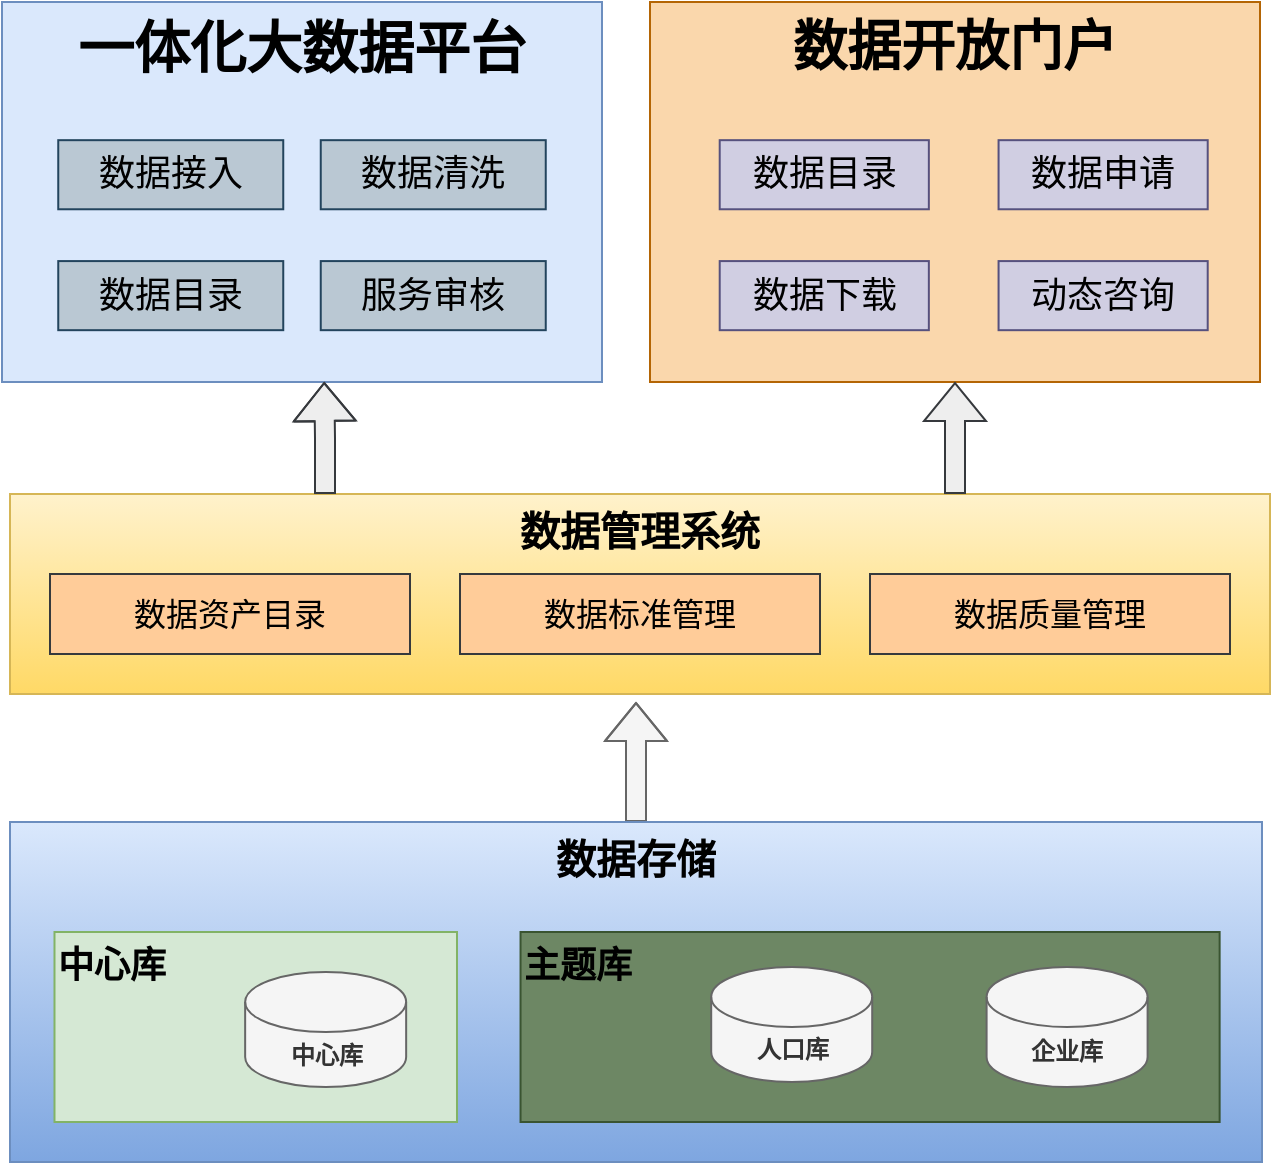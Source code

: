 <mxfile version="22.1.7" type="github">
  <diagram name="第 1 页" id="ZN5-VuV8sDICE7CKHE0F">
    <mxGraphModel dx="1434" dy="782" grid="1" gridSize="10" guides="1" tooltips="1" connect="1" arrows="1" fold="1" page="1" pageScale="1" pageWidth="827" pageHeight="1169" math="0" shadow="0">
      <root>
        <mxCell id="0" />
        <mxCell id="1" parent="0" />
        <mxCell id="QoUXqtfiqc7Qre5n5OzV-25" value="" style="group" vertex="1" connectable="0" parent="1">
          <mxGeometry x="421" y="80" width="305" height="190" as="geometry" />
        </mxCell>
        <mxCell id="QoUXqtfiqc7Qre5n5OzV-21" value="数据开放门户" style="rounded=0;whiteSpace=wrap;html=1;verticalAlign=top;fontSize=27;fontStyle=1;fillColor=#fad7ac;strokeColor=#b46504;" vertex="1" parent="QoUXqtfiqc7Qre5n5OzV-25">
          <mxGeometry width="305" height="190" as="geometry" />
        </mxCell>
        <mxCell id="QoUXqtfiqc7Qre5n5OzV-3" value="数据目录" style="rounded=0;whiteSpace=wrap;html=1;fillColor=#d0cee2;strokeColor=#56517e;fontStyle=0;fontSize=18;" vertex="1" parent="QoUXqtfiqc7Qre5n5OzV-25">
          <mxGeometry x="34.857" y="69.091" width="104.571" height="34.545" as="geometry" />
        </mxCell>
        <mxCell id="QoUXqtfiqc7Qre5n5OzV-4" value="数据申请" style="rounded=0;whiteSpace=wrap;html=1;fillColor=#d0cee2;strokeColor=#56517e;fontStyle=0;fontSize=18;" vertex="1" parent="QoUXqtfiqc7Qre5n5OzV-25">
          <mxGeometry x="174.286" y="69.091" width="104.571" height="34.545" as="geometry" />
        </mxCell>
        <mxCell id="QoUXqtfiqc7Qre5n5OzV-5" value="数据下载" style="rounded=0;whiteSpace=wrap;html=1;fillColor=#d0cee2;strokeColor=#56517e;fontStyle=0;fontSize=18;" vertex="1" parent="QoUXqtfiqc7Qre5n5OzV-25">
          <mxGeometry x="34.857" y="129.545" width="104.571" height="34.545" as="geometry" />
        </mxCell>
        <mxCell id="QoUXqtfiqc7Qre5n5OzV-24" value="动态咨询" style="rounded=0;whiteSpace=wrap;html=1;fillColor=#d0cee2;strokeColor=#56517e;fontStyle=0;fontSize=18;" vertex="1" parent="QoUXqtfiqc7Qre5n5OzV-25">
          <mxGeometry x="174.286" y="129.545" width="104.571" height="34.545" as="geometry" />
        </mxCell>
        <mxCell id="QoUXqtfiqc7Qre5n5OzV-26" value="" style="group" vertex="1" connectable="0" parent="1">
          <mxGeometry x="97" y="80" width="300" height="190" as="geometry" />
        </mxCell>
        <mxCell id="QoUXqtfiqc7Qre5n5OzV-20" value="一体化大数据平台" style="rounded=0;whiteSpace=wrap;html=1;verticalAlign=top;align=center;fontStyle=1;fontSize=28;fillColor=#dae8fc;strokeColor=#6c8ebf;" vertex="1" parent="QoUXqtfiqc7Qre5n5OzV-26">
          <mxGeometry width="300" height="190" as="geometry" />
        </mxCell>
        <mxCell id="QoUXqtfiqc7Qre5n5OzV-6" value="数据接入" style="rounded=0;whiteSpace=wrap;html=1;fillColor=#bac8d3;strokeColor=#23445d;fontStyle=0;fontSize=18;" vertex="1" parent="QoUXqtfiqc7Qre5n5OzV-26">
          <mxGeometry x="28.125" y="69.091" width="112.5" height="34.545" as="geometry" />
        </mxCell>
        <mxCell id="QoUXqtfiqc7Qre5n5OzV-7" value="数据清洗" style="rounded=0;whiteSpace=wrap;html=1;fillColor=#bac8d3;strokeColor=#23445d;fontStyle=0;fontSize=18;" vertex="1" parent="QoUXqtfiqc7Qre5n5OzV-26">
          <mxGeometry x="159.375" y="69.091" width="112.5" height="34.545" as="geometry" />
        </mxCell>
        <mxCell id="QoUXqtfiqc7Qre5n5OzV-8" value="服务审核" style="rounded=0;whiteSpace=wrap;html=1;fillColor=#bac8d3;strokeColor=#23445d;fontStyle=0;fontSize=18;" vertex="1" parent="QoUXqtfiqc7Qre5n5OzV-26">
          <mxGeometry x="159.375" y="129.545" width="112.5" height="34.545" as="geometry" />
        </mxCell>
        <mxCell id="QoUXqtfiqc7Qre5n5OzV-9" value="数据目录" style="rounded=0;whiteSpace=wrap;html=1;fillColor=#bac8d3;strokeColor=#23445d;fontStyle=0;fontSize=18;" vertex="1" parent="QoUXqtfiqc7Qre5n5OzV-26">
          <mxGeometry x="28.125" y="129.545" width="112.5" height="34.545" as="geometry" />
        </mxCell>
        <mxCell id="QoUXqtfiqc7Qre5n5OzV-29" value="" style="group" vertex="1" connectable="0" parent="1">
          <mxGeometry x="101" y="326" width="630" height="100" as="geometry" />
        </mxCell>
        <mxCell id="QoUXqtfiqc7Qre5n5OzV-10" value="数据管理系统" style="rounded=0;whiteSpace=wrap;html=1;verticalAlign=top;fontSize=20;fontStyle=1;fillColor=#fff2cc;gradientColor=#ffd966;strokeColor=#d6b656;" vertex="1" parent="QoUXqtfiqc7Qre5n5OzV-29">
          <mxGeometry width="630" height="100" as="geometry" />
        </mxCell>
        <mxCell id="QoUXqtfiqc7Qre5n5OzV-11" value="数据资产目录" style="rounded=0;whiteSpace=wrap;html=1;fillColor=#ffcc99;strokeColor=#36393d;fontStyle=0;fontSize=16;" vertex="1" parent="QoUXqtfiqc7Qre5n5OzV-29">
          <mxGeometry x="20" y="40" width="180" height="40" as="geometry" />
        </mxCell>
        <mxCell id="QoUXqtfiqc7Qre5n5OzV-12" value="数据标准管理" style="rounded=0;whiteSpace=wrap;html=1;fillColor=#ffcc99;strokeColor=#36393d;fontStyle=0;fontSize=16;" vertex="1" parent="QoUXqtfiqc7Qre5n5OzV-29">
          <mxGeometry x="225" y="40" width="180" height="40" as="geometry" />
        </mxCell>
        <mxCell id="QoUXqtfiqc7Qre5n5OzV-13" value="数据质量管理" style="rounded=0;whiteSpace=wrap;html=1;fillColor=#ffcc99;strokeColor=#36393d;fontStyle=0;fontSize=16;" vertex="1" parent="QoUXqtfiqc7Qre5n5OzV-29">
          <mxGeometry x="430" y="40" width="180" height="40" as="geometry" />
        </mxCell>
        <mxCell id="QoUXqtfiqc7Qre5n5OzV-32" style="edgeStyle=orthogonalEdgeStyle;rounded=0;orthogonalLoop=1;jettySize=auto;html=1;exitX=0.75;exitY=0;exitDx=0;exitDy=0;entryX=0.5;entryY=1;entryDx=0;entryDy=0;shape=flexArrow;fillColor=#eeeeee;strokeColor=#36393d;startArrow=none;startFill=0;" edge="1" parent="1" source="QoUXqtfiqc7Qre5n5OzV-10" target="QoUXqtfiqc7Qre5n5OzV-21">
          <mxGeometry relative="1" as="geometry" />
        </mxCell>
        <mxCell id="QoUXqtfiqc7Qre5n5OzV-33" style="edgeStyle=orthogonalEdgeStyle;rounded=0;orthogonalLoop=1;jettySize=auto;html=1;exitX=0.25;exitY=0;exitDx=0;exitDy=0;entryX=0.537;entryY=1;entryDx=0;entryDy=0;entryPerimeter=0;shape=flexArrow;fillColor=#eeeeee;strokeColor=#36393d;" edge="1" parent="1" source="QoUXqtfiqc7Qre5n5OzV-10" target="QoUXqtfiqc7Qre5n5OzV-20">
          <mxGeometry relative="1" as="geometry" />
        </mxCell>
        <mxCell id="QoUXqtfiqc7Qre5n5OzV-36" value="" style="group" vertex="1" connectable="0" parent="1">
          <mxGeometry x="101" y="490" width="626" height="170" as="geometry" />
        </mxCell>
        <mxCell id="QoUXqtfiqc7Qre5n5OzV-37" style="edgeStyle=orthogonalEdgeStyle;rounded=0;orthogonalLoop=1;jettySize=auto;html=1;exitX=0.5;exitY=0;exitDx=0;exitDy=0;shape=flexArrow;fillColor=#f5f5f5;strokeColor=#666666;" edge="1" parent="QoUXqtfiqc7Qre5n5OzV-36" source="QoUXqtfiqc7Qre5n5OzV-34">
          <mxGeometry relative="1" as="geometry">
            <mxPoint x="313" y="-60" as="targetPoint" />
          </mxGeometry>
        </mxCell>
        <mxCell id="QoUXqtfiqc7Qre5n5OzV-34" value="数据存储" style="rounded=0;whiteSpace=wrap;html=1;verticalAlign=top;fontSize=20;fontStyle=1;fillColor=#dae8fc;gradientColor=#7ea6e0;strokeColor=#6c8ebf;" vertex="1" parent="QoUXqtfiqc7Qre5n5OzV-36">
          <mxGeometry width="626" height="170" as="geometry" />
        </mxCell>
        <mxCell id="QoUXqtfiqc7Qre5n5OzV-14" value="&lt;font color=&quot;#000000&quot;&gt;主题库&lt;/font&gt;" style="rounded=0;whiteSpace=wrap;html=1;verticalAlign=top;align=left;fontStyle=1;fontSize=18;fillColor=#6d8764;fontColor=#ffffff;strokeColor=#3A5431;" vertex="1" parent="QoUXqtfiqc7Qre5n5OzV-36">
          <mxGeometry x="255.272" y="55" width="349.543" height="95" as="geometry" />
        </mxCell>
        <mxCell id="QoUXqtfiqc7Qre5n5OzV-15" value="中心库" style="rounded=0;whiteSpace=wrap;html=1;verticalAlign=top;align=left;fontStyle=1;fontSize=18;fillColor=#d5e8d4;strokeColor=#82b366;" vertex="1" parent="QoUXqtfiqc7Qre5n5OzV-36">
          <mxGeometry x="22.244" y="55" width="201.252" height="95" as="geometry" />
        </mxCell>
        <mxCell id="QoUXqtfiqc7Qre5n5OzV-17" value="人口库" style="shape=cylinder3;whiteSpace=wrap;html=1;boundedLbl=1;backgroundOutline=1;size=15;fillColor=#f5f5f5;fontColor=#333333;strokeColor=#666666;fontStyle=1" vertex="1" parent="QoUXqtfiqc7Qre5n5OzV-36">
          <mxGeometry x="350.602" y="72.5" width="80.501" height="57.5" as="geometry" />
        </mxCell>
        <mxCell id="QoUXqtfiqc7Qre5n5OzV-18" value="企业库" style="shape=cylinder3;whiteSpace=wrap;html=1;boundedLbl=1;backgroundOutline=1;size=15;fillColor=#f5f5f5;fontColor=#333333;strokeColor=#666666;fontStyle=1" vertex="1" parent="QoUXqtfiqc7Qre5n5OzV-36">
          <mxGeometry x="488.301" y="72.5" width="80.501" height="60" as="geometry" />
        </mxCell>
        <mxCell id="QoUXqtfiqc7Qre5n5OzV-35" value="中心库" style="shape=cylinder3;whiteSpace=wrap;html=1;boundedLbl=1;backgroundOutline=1;size=15;fillColor=#f5f5f5;fontColor=#333333;strokeColor=#666666;fontStyle=1" vertex="1" parent="QoUXqtfiqc7Qre5n5OzV-36">
          <mxGeometry x="117.574" y="75" width="80.501" height="57.5" as="geometry" />
        </mxCell>
      </root>
    </mxGraphModel>
  </diagram>
</mxfile>
